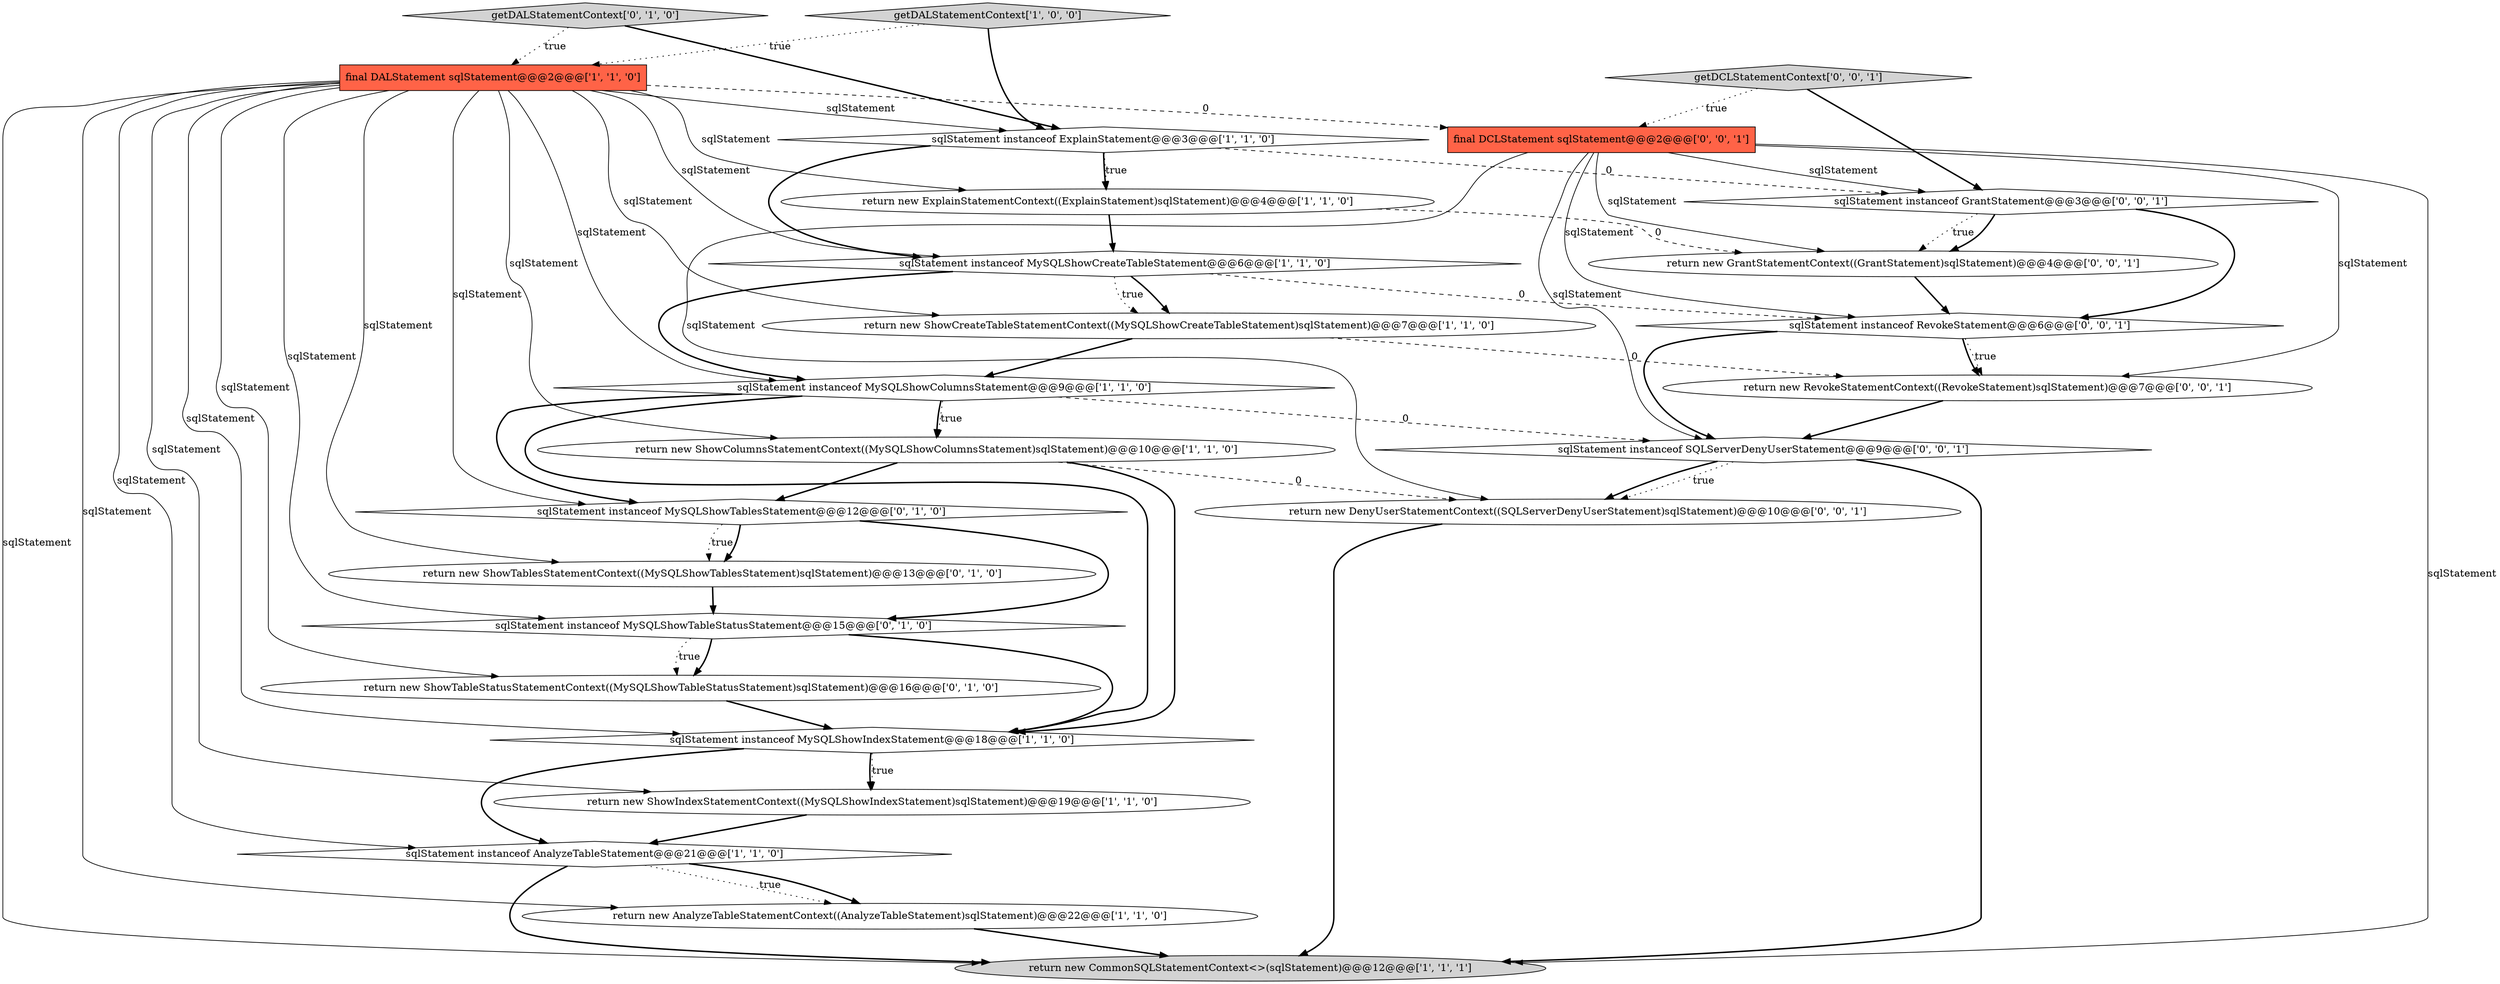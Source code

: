 digraph {
21 [style = filled, label = "return new GrantStatementContext((GrantStatement)sqlStatement)@@@4@@@['0', '0', '1']", fillcolor = white, shape = ellipse image = "AAA0AAABBB3BBB"];
3 [style = filled, label = "return new AnalyzeTableStatementContext((AnalyzeTableStatement)sqlStatement)@@@22@@@['1', '1', '0']", fillcolor = white, shape = ellipse image = "AAA0AAABBB1BBB"];
12 [style = filled, label = "sqlStatement instanceof MySQLShowColumnsStatement@@@9@@@['1', '1', '0']", fillcolor = white, shape = diamond image = "AAA0AAABBB1BBB"];
17 [style = filled, label = "sqlStatement instanceof MySQLShowTablesStatement@@@12@@@['0', '1', '0']", fillcolor = white, shape = diamond image = "AAA1AAABBB2BBB"];
18 [style = filled, label = "getDCLStatementContext['0', '0', '1']", fillcolor = lightgray, shape = diamond image = "AAA0AAABBB3BBB"];
19 [style = filled, label = "final DCLStatement sqlStatement@@@2@@@['0', '0', '1']", fillcolor = tomato, shape = box image = "AAA0AAABBB3BBB"];
4 [style = filled, label = "return new CommonSQLStatementContext<>(sqlStatement)@@@12@@@['1', '1', '1']", fillcolor = lightgray, shape = ellipse image = "AAA0AAABBB1BBB"];
23 [style = filled, label = "sqlStatement instanceof SQLServerDenyUserStatement@@@9@@@['0', '0', '1']", fillcolor = white, shape = diamond image = "AAA0AAABBB3BBB"];
16 [style = filled, label = "getDALStatementContext['0', '1', '0']", fillcolor = lightgray, shape = diamond image = "AAA0AAABBB2BBB"];
14 [style = filled, label = "return new ShowTablesStatementContext((MySQLShowTablesStatement)sqlStatement)@@@13@@@['0', '1', '0']", fillcolor = white, shape = ellipse image = "AAA1AAABBB2BBB"];
25 [style = filled, label = "sqlStatement instanceof GrantStatement@@@3@@@['0', '0', '1']", fillcolor = white, shape = diamond image = "AAA0AAABBB3BBB"];
13 [style = filled, label = "sqlStatement instanceof MySQLShowTableStatusStatement@@@15@@@['0', '1', '0']", fillcolor = white, shape = diamond image = "AAA1AAABBB2BBB"];
9 [style = filled, label = "return new ShowCreateTableStatementContext((MySQLShowCreateTableStatement)sqlStatement)@@@7@@@['1', '1', '0']", fillcolor = white, shape = ellipse image = "AAA0AAABBB1BBB"];
0 [style = filled, label = "sqlStatement instanceof MySQLShowCreateTableStatement@@@6@@@['1', '1', '0']", fillcolor = white, shape = diamond image = "AAA0AAABBB1BBB"];
7 [style = filled, label = "return new ShowColumnsStatementContext((MySQLShowColumnsStatement)sqlStatement)@@@10@@@['1', '1', '0']", fillcolor = white, shape = ellipse image = "AAA0AAABBB1BBB"];
20 [style = filled, label = "return new RevokeStatementContext((RevokeStatement)sqlStatement)@@@7@@@['0', '0', '1']", fillcolor = white, shape = ellipse image = "AAA0AAABBB3BBB"];
2 [style = filled, label = "final DALStatement sqlStatement@@@2@@@['1', '1', '0']", fillcolor = tomato, shape = box image = "AAA0AAABBB1BBB"];
10 [style = filled, label = "sqlStatement instanceof AnalyzeTableStatement@@@21@@@['1', '1', '0']", fillcolor = white, shape = diamond image = "AAA0AAABBB1BBB"];
8 [style = filled, label = "return new ExplainStatementContext((ExplainStatement)sqlStatement)@@@4@@@['1', '1', '0']", fillcolor = white, shape = ellipse image = "AAA0AAABBB1BBB"];
5 [style = filled, label = "return new ShowIndexStatementContext((MySQLShowIndexStatement)sqlStatement)@@@19@@@['1', '1', '0']", fillcolor = white, shape = ellipse image = "AAA0AAABBB1BBB"];
1 [style = filled, label = "getDALStatementContext['1', '0', '0']", fillcolor = lightgray, shape = diamond image = "AAA0AAABBB1BBB"];
24 [style = filled, label = "sqlStatement instanceof RevokeStatement@@@6@@@['0', '0', '1']", fillcolor = white, shape = diamond image = "AAA0AAABBB3BBB"];
11 [style = filled, label = "sqlStatement instanceof ExplainStatement@@@3@@@['1', '1', '0']", fillcolor = white, shape = diamond image = "AAA0AAABBB1BBB"];
22 [style = filled, label = "return new DenyUserStatementContext((SQLServerDenyUserStatement)sqlStatement)@@@10@@@['0', '0', '1']", fillcolor = white, shape = ellipse image = "AAA0AAABBB3BBB"];
6 [style = filled, label = "sqlStatement instanceof MySQLShowIndexStatement@@@18@@@['1', '1', '0']", fillcolor = white, shape = diamond image = "AAA0AAABBB1BBB"];
15 [style = filled, label = "return new ShowTableStatusStatementContext((MySQLShowTableStatusStatement)sqlStatement)@@@16@@@['0', '1', '0']", fillcolor = white, shape = ellipse image = "AAA1AAABBB2BBB"];
12->7 [style = dotted, label="true"];
23->22 [style = bold, label=""];
2->15 [style = solid, label="sqlStatement"];
12->7 [style = bold, label=""];
2->10 [style = solid, label="sqlStatement"];
20->23 [style = bold, label=""];
13->15 [style = bold, label=""];
2->0 [style = solid, label="sqlStatement"];
17->14 [style = dotted, label="true"];
10->3 [style = dotted, label="true"];
16->2 [style = dotted, label="true"];
8->0 [style = bold, label=""];
24->23 [style = bold, label=""];
12->23 [style = dashed, label="0"];
2->4 [style = solid, label="sqlStatement"];
24->20 [style = bold, label=""];
24->20 [style = dotted, label="true"];
2->3 [style = solid, label="sqlStatement"];
11->0 [style = bold, label=""];
25->24 [style = bold, label=""];
11->25 [style = dashed, label="0"];
0->9 [style = bold, label=""];
25->21 [style = dotted, label="true"];
2->11 [style = solid, label="sqlStatement"];
7->6 [style = bold, label=""];
14->13 [style = bold, label=""];
13->6 [style = bold, label=""];
18->25 [style = bold, label=""];
0->24 [style = dashed, label="0"];
17->14 [style = bold, label=""];
2->9 [style = solid, label="sqlStatement"];
19->25 [style = solid, label="sqlStatement"];
21->24 [style = bold, label=""];
2->14 [style = solid, label="sqlStatement"];
19->4 [style = solid, label="sqlStatement"];
2->8 [style = solid, label="sqlStatement"];
5->10 [style = bold, label=""];
15->6 [style = bold, label=""];
2->12 [style = solid, label="sqlStatement"];
10->3 [style = bold, label=""];
1->11 [style = bold, label=""];
2->17 [style = solid, label="sqlStatement"];
6->10 [style = bold, label=""];
8->21 [style = dashed, label="0"];
25->21 [style = bold, label=""];
19->24 [style = solid, label="sqlStatement"];
6->5 [style = dotted, label="true"];
19->23 [style = solid, label="sqlStatement"];
11->8 [style = dotted, label="true"];
23->22 [style = dotted, label="true"];
12->17 [style = bold, label=""];
2->19 [style = dashed, label="0"];
2->13 [style = solid, label="sqlStatement"];
0->9 [style = dotted, label="true"];
0->12 [style = bold, label=""];
11->8 [style = bold, label=""];
10->4 [style = bold, label=""];
17->13 [style = bold, label=""];
7->22 [style = dashed, label="0"];
22->4 [style = bold, label=""];
18->19 [style = dotted, label="true"];
6->5 [style = bold, label=""];
2->7 [style = solid, label="sqlStatement"];
19->21 [style = solid, label="sqlStatement"];
9->20 [style = dashed, label="0"];
2->6 [style = solid, label="sqlStatement"];
7->17 [style = bold, label=""];
1->2 [style = dotted, label="true"];
19->20 [style = solid, label="sqlStatement"];
13->15 [style = dotted, label="true"];
2->5 [style = solid, label="sqlStatement"];
16->11 [style = bold, label=""];
23->4 [style = bold, label=""];
3->4 [style = bold, label=""];
12->6 [style = bold, label=""];
9->12 [style = bold, label=""];
19->22 [style = solid, label="sqlStatement"];
}
